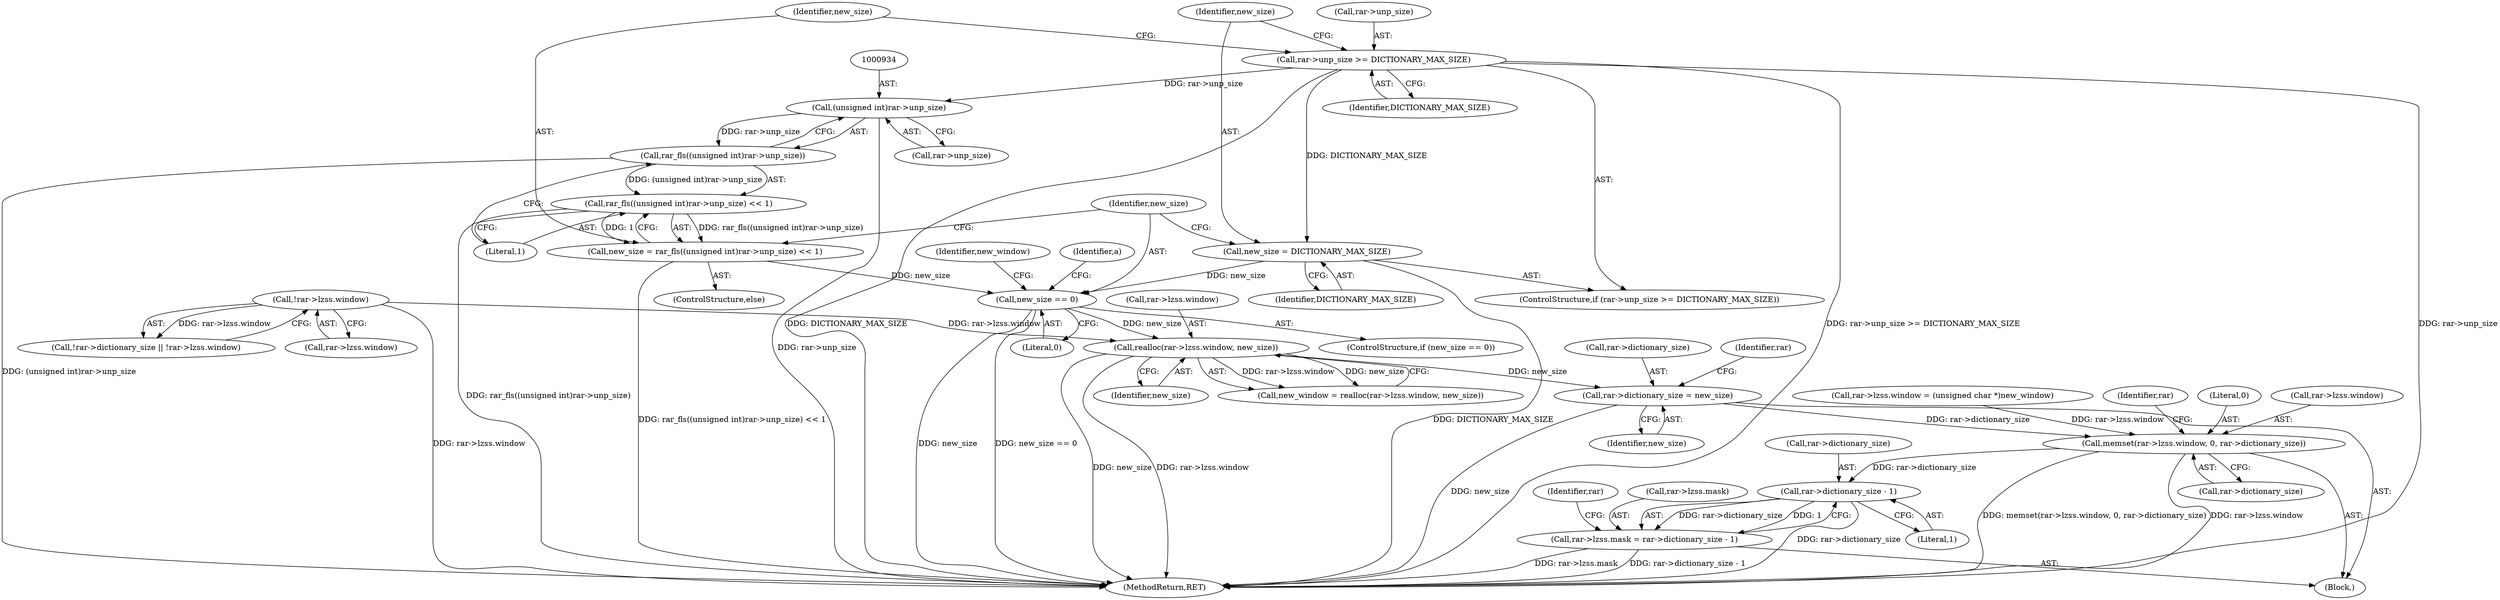 digraph "0_libarchive_021efa522ad729ff0f5806c4ce53e4a6cc1daa31@pointer" {
"1000985" [label="(Call,rar->dictionary_size = new_size)"];
"1000955" [label="(Call,realloc(rar->lzss.window, new_size))"];
"1000910" [label="(Call,!rar->lzss.window)"];
"1000940" [label="(Call,new_size == 0)"];
"1000925" [label="(Call,new_size = DICTIONARY_MAX_SIZE)"];
"1000920" [label="(Call,rar->unp_size >= DICTIONARY_MAX_SIZE)"];
"1000929" [label="(Call,new_size = rar_fls((unsigned int)rar->unp_size) << 1)"];
"1000931" [label="(Call,rar_fls((unsigned int)rar->unp_size) << 1)"];
"1000932" [label="(Call,rar_fls((unsigned int)rar->unp_size))"];
"1000933" [label="(Call,(unsigned int)rar->unp_size)"];
"1000990" [label="(Call,memset(rar->lzss.window, 0, rar->dictionary_size))"];
"1001006" [label="(Call,rar->dictionary_size - 1)"];
"1001000" [label="(Call,rar->lzss.mask = rar->dictionary_size - 1)"];
"1000990" [label="(Call,memset(rar->lzss.window, 0, rar->dictionary_size))"];
"1000976" [label="(Call,rar->lzss.window = (unsigned char *)new_window)"];
"1000997" [label="(Call,rar->dictionary_size)"];
"1000953" [label="(Call,new_window = realloc(rar->lzss.window, new_size))"];
"1001007" [label="(Call,rar->dictionary_size)"];
"1000933" [label="(Call,(unsigned int)rar->unp_size)"];
"1000954" [label="(Identifier,new_window)"];
"1000985" [label="(Call,rar->dictionary_size = new_size)"];
"1000919" [label="(ControlStructure,if (rar->unp_size >= DICTIONARY_MAX_SIZE))"];
"1000920" [label="(Call,rar->unp_size >= DICTIONARY_MAX_SIZE)"];
"1001003" [label="(Identifier,rar)"];
"1001033" [label="(MethodReturn,RET)"];
"1000938" [label="(Literal,1)"];
"1000932" [label="(Call,rar_fls((unsigned int)rar->unp_size))"];
"1000924" [label="(Identifier,DICTIONARY_MAX_SIZE)"];
"1000955" [label="(Call,realloc(rar->lzss.window, new_size))"];
"1000996" [label="(Literal,0)"];
"1000926" [label="(Identifier,new_size)"];
"1000925" [label="(Call,new_size = DICTIONARY_MAX_SIZE)"];
"1000929" [label="(Call,new_size = rar_fls((unsigned int)rar->unp_size) << 1)"];
"1000921" [label="(Call,rar->unp_size)"];
"1001013" [label="(Identifier,rar)"];
"1000939" [label="(ControlStructure,if (new_size == 0))"];
"1000916" [label="(Block,)"];
"1000991" [label="(Call,rar->lzss.window)"];
"1000956" [label="(Call,rar->lzss.window)"];
"1001010" [label="(Literal,1)"];
"1000986" [label="(Call,rar->dictionary_size)"];
"1000947" [label="(Identifier,a)"];
"1000928" [label="(ControlStructure,else)"];
"1000927" [label="(Identifier,DICTIONARY_MAX_SIZE)"];
"1001006" [label="(Call,rar->dictionary_size - 1)"];
"1000905" [label="(Call,!rar->dictionary_size || !rar->lzss.window)"];
"1001000" [label="(Call,rar->lzss.mask = rar->dictionary_size - 1)"];
"1000931" [label="(Call,rar_fls((unsigned int)rar->unp_size) << 1)"];
"1001001" [label="(Call,rar->lzss.mask)"];
"1000989" [label="(Identifier,new_size)"];
"1000930" [label="(Identifier,new_size)"];
"1000993" [label="(Identifier,rar)"];
"1000961" [label="(Identifier,new_size)"];
"1000935" [label="(Call,rar->unp_size)"];
"1000911" [label="(Call,rar->lzss.window)"];
"1000940" [label="(Call,new_size == 0)"];
"1000942" [label="(Literal,0)"];
"1000941" [label="(Identifier,new_size)"];
"1000910" [label="(Call,!rar->lzss.window)"];
"1000985" -> "1000916"  [label="AST: "];
"1000985" -> "1000989"  [label="CFG: "];
"1000986" -> "1000985"  [label="AST: "];
"1000989" -> "1000985"  [label="AST: "];
"1000993" -> "1000985"  [label="CFG: "];
"1000985" -> "1001033"  [label="DDG: new_size"];
"1000955" -> "1000985"  [label="DDG: new_size"];
"1000985" -> "1000990"  [label="DDG: rar->dictionary_size"];
"1000955" -> "1000953"  [label="AST: "];
"1000955" -> "1000961"  [label="CFG: "];
"1000956" -> "1000955"  [label="AST: "];
"1000961" -> "1000955"  [label="AST: "];
"1000953" -> "1000955"  [label="CFG: "];
"1000955" -> "1001033"  [label="DDG: new_size"];
"1000955" -> "1001033"  [label="DDG: rar->lzss.window"];
"1000955" -> "1000953"  [label="DDG: rar->lzss.window"];
"1000955" -> "1000953"  [label="DDG: new_size"];
"1000910" -> "1000955"  [label="DDG: rar->lzss.window"];
"1000940" -> "1000955"  [label="DDG: new_size"];
"1000910" -> "1000905"  [label="AST: "];
"1000910" -> "1000911"  [label="CFG: "];
"1000911" -> "1000910"  [label="AST: "];
"1000905" -> "1000910"  [label="CFG: "];
"1000910" -> "1001033"  [label="DDG: rar->lzss.window"];
"1000910" -> "1000905"  [label="DDG: rar->lzss.window"];
"1000940" -> "1000939"  [label="AST: "];
"1000940" -> "1000942"  [label="CFG: "];
"1000941" -> "1000940"  [label="AST: "];
"1000942" -> "1000940"  [label="AST: "];
"1000947" -> "1000940"  [label="CFG: "];
"1000954" -> "1000940"  [label="CFG: "];
"1000940" -> "1001033"  [label="DDG: new_size"];
"1000940" -> "1001033"  [label="DDG: new_size == 0"];
"1000925" -> "1000940"  [label="DDG: new_size"];
"1000929" -> "1000940"  [label="DDG: new_size"];
"1000925" -> "1000919"  [label="AST: "];
"1000925" -> "1000927"  [label="CFG: "];
"1000926" -> "1000925"  [label="AST: "];
"1000927" -> "1000925"  [label="AST: "];
"1000941" -> "1000925"  [label="CFG: "];
"1000925" -> "1001033"  [label="DDG: DICTIONARY_MAX_SIZE"];
"1000920" -> "1000925"  [label="DDG: DICTIONARY_MAX_SIZE"];
"1000920" -> "1000919"  [label="AST: "];
"1000920" -> "1000924"  [label="CFG: "];
"1000921" -> "1000920"  [label="AST: "];
"1000924" -> "1000920"  [label="AST: "];
"1000926" -> "1000920"  [label="CFG: "];
"1000930" -> "1000920"  [label="CFG: "];
"1000920" -> "1001033"  [label="DDG: rar->unp_size >= DICTIONARY_MAX_SIZE"];
"1000920" -> "1001033"  [label="DDG: rar->unp_size"];
"1000920" -> "1001033"  [label="DDG: DICTIONARY_MAX_SIZE"];
"1000920" -> "1000933"  [label="DDG: rar->unp_size"];
"1000929" -> "1000928"  [label="AST: "];
"1000929" -> "1000931"  [label="CFG: "];
"1000930" -> "1000929"  [label="AST: "];
"1000931" -> "1000929"  [label="AST: "];
"1000941" -> "1000929"  [label="CFG: "];
"1000929" -> "1001033"  [label="DDG: rar_fls((unsigned int)rar->unp_size) << 1"];
"1000931" -> "1000929"  [label="DDG: rar_fls((unsigned int)rar->unp_size)"];
"1000931" -> "1000929"  [label="DDG: 1"];
"1000931" -> "1000938"  [label="CFG: "];
"1000932" -> "1000931"  [label="AST: "];
"1000938" -> "1000931"  [label="AST: "];
"1000931" -> "1001033"  [label="DDG: rar_fls((unsigned int)rar->unp_size)"];
"1000932" -> "1000931"  [label="DDG: (unsigned int)rar->unp_size"];
"1000932" -> "1000933"  [label="CFG: "];
"1000933" -> "1000932"  [label="AST: "];
"1000938" -> "1000932"  [label="CFG: "];
"1000932" -> "1001033"  [label="DDG: (unsigned int)rar->unp_size"];
"1000933" -> "1000932"  [label="DDG: rar->unp_size"];
"1000933" -> "1000935"  [label="CFG: "];
"1000934" -> "1000933"  [label="AST: "];
"1000935" -> "1000933"  [label="AST: "];
"1000933" -> "1001033"  [label="DDG: rar->unp_size"];
"1000990" -> "1000916"  [label="AST: "];
"1000990" -> "1000997"  [label="CFG: "];
"1000991" -> "1000990"  [label="AST: "];
"1000996" -> "1000990"  [label="AST: "];
"1000997" -> "1000990"  [label="AST: "];
"1001003" -> "1000990"  [label="CFG: "];
"1000990" -> "1001033"  [label="DDG: rar->lzss.window"];
"1000990" -> "1001033"  [label="DDG: memset(rar->lzss.window, 0, rar->dictionary_size)"];
"1000976" -> "1000990"  [label="DDG: rar->lzss.window"];
"1000990" -> "1001006"  [label="DDG: rar->dictionary_size"];
"1001006" -> "1001000"  [label="AST: "];
"1001006" -> "1001010"  [label="CFG: "];
"1001007" -> "1001006"  [label="AST: "];
"1001010" -> "1001006"  [label="AST: "];
"1001000" -> "1001006"  [label="CFG: "];
"1001006" -> "1001033"  [label="DDG: rar->dictionary_size"];
"1001006" -> "1001000"  [label="DDG: rar->dictionary_size"];
"1001006" -> "1001000"  [label="DDG: 1"];
"1001000" -> "1000916"  [label="AST: "];
"1001001" -> "1001000"  [label="AST: "];
"1001013" -> "1001000"  [label="CFG: "];
"1001000" -> "1001033"  [label="DDG: rar->lzss.mask"];
"1001000" -> "1001033"  [label="DDG: rar->dictionary_size - 1"];
}
